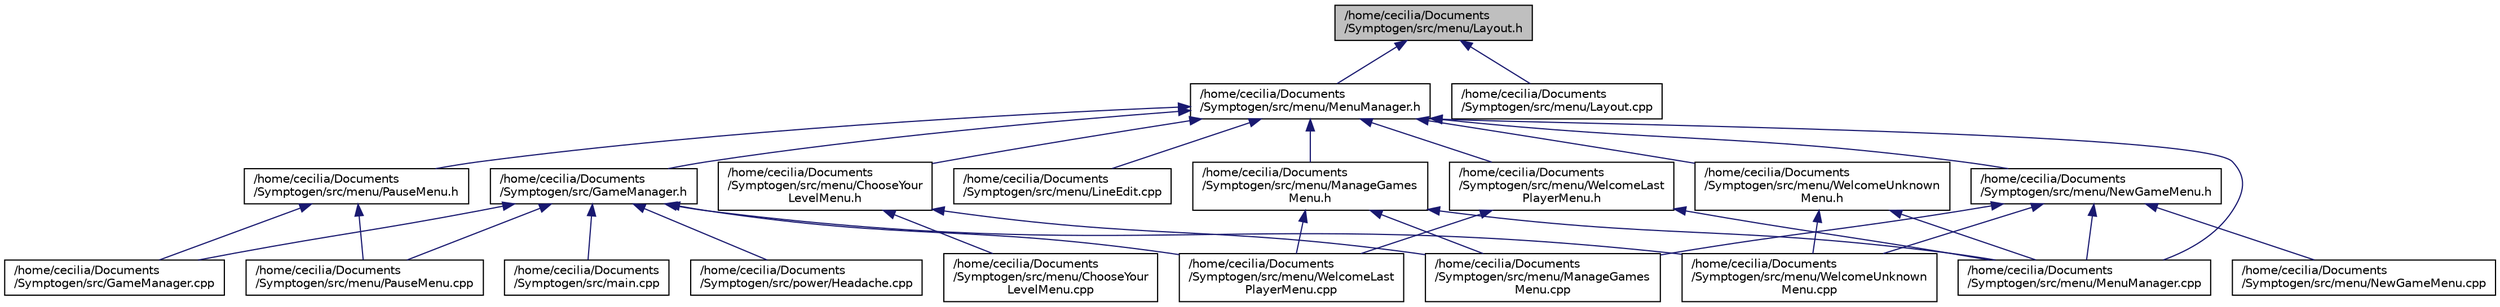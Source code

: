 digraph "/home/cecilia/Documents/Symptogen/src/menu/Layout.h"
{
  edge [fontname="Helvetica",fontsize="10",labelfontname="Helvetica",labelfontsize="10"];
  node [fontname="Helvetica",fontsize="10",shape=record];
  Node1 [label="/home/cecilia/Documents\l/Symptogen/src/menu/Layout.h",height=0.2,width=0.4,color="black", fillcolor="grey75", style="filled" fontcolor="black"];
  Node1 -> Node2 [dir="back",color="midnightblue",fontsize="10",style="solid"];
  Node2 [label="/home/cecilia/Documents\l/Symptogen/src/menu/MenuManager.h",height=0.2,width=0.4,color="black", fillcolor="white", style="filled",URL="$_menu_manager_8h.html"];
  Node2 -> Node3 [dir="back",color="midnightblue",fontsize="10",style="solid"];
  Node3 [label="/home/cecilia/Documents\l/Symptogen/src/GameManager.h",height=0.2,width=0.4,color="black", fillcolor="white", style="filled",URL="$_game_manager_8h.html"];
  Node3 -> Node4 [dir="back",color="midnightblue",fontsize="10",style="solid"];
  Node4 [label="/home/cecilia/Documents\l/Symptogen/src/GameManager.cpp",height=0.2,width=0.4,color="black", fillcolor="white", style="filled",URL="$_game_manager_8cpp.html"];
  Node3 -> Node5 [dir="back",color="midnightblue",fontsize="10",style="solid"];
  Node5 [label="/home/cecilia/Documents\l/Symptogen/src/main.cpp",height=0.2,width=0.4,color="black", fillcolor="white", style="filled",URL="$main_8cpp.html"];
  Node3 -> Node6 [dir="back",color="midnightblue",fontsize="10",style="solid"];
  Node6 [label="/home/cecilia/Documents\l/Symptogen/src/menu/PauseMenu.cpp",height=0.2,width=0.4,color="black", fillcolor="white", style="filled",URL="$_pause_menu_8cpp.html"];
  Node3 -> Node7 [dir="back",color="midnightblue",fontsize="10",style="solid"];
  Node7 [label="/home/cecilia/Documents\l/Symptogen/src/menu/WelcomeLast\lPlayerMenu.cpp",height=0.2,width=0.4,color="black", fillcolor="white", style="filled",URL="$_welcome_last_player_menu_8cpp.html"];
  Node3 -> Node8 [dir="back",color="midnightblue",fontsize="10",style="solid"];
  Node8 [label="/home/cecilia/Documents\l/Symptogen/src/menu/WelcomeUnknown\lMenu.cpp",height=0.2,width=0.4,color="black", fillcolor="white", style="filled",URL="$_welcome_unknown_menu_8cpp.html"];
  Node3 -> Node9 [dir="back",color="midnightblue",fontsize="10",style="solid"];
  Node9 [label="/home/cecilia/Documents\l/Symptogen/src/power/Headache.cpp",height=0.2,width=0.4,color="black", fillcolor="white", style="filled",URL="$_headache_8cpp.html"];
  Node2 -> Node10 [dir="back",color="midnightblue",fontsize="10",style="solid"];
  Node10 [label="/home/cecilia/Documents\l/Symptogen/src/menu/PauseMenu.h",height=0.2,width=0.4,color="black", fillcolor="white", style="filled",URL="$_pause_menu_8h.html"];
  Node10 -> Node4 [dir="back",color="midnightblue",fontsize="10",style="solid"];
  Node10 -> Node6 [dir="back",color="midnightblue",fontsize="10",style="solid"];
  Node2 -> Node11 [dir="back",color="midnightblue",fontsize="10",style="solid"];
  Node11 [label="/home/cecilia/Documents\l/Symptogen/src/menu/ChooseYour\lLevelMenu.h",height=0.2,width=0.4,color="black", fillcolor="white", style="filled",URL="$_choose_your_level_menu_8h.html"];
  Node11 -> Node12 [dir="back",color="midnightblue",fontsize="10",style="solid"];
  Node12 [label="/home/cecilia/Documents\l/Symptogen/src/menu/ChooseYour\lLevelMenu.cpp",height=0.2,width=0.4,color="black", fillcolor="white", style="filled",URL="$_choose_your_level_menu_8cpp.html"];
  Node11 -> Node13 [dir="back",color="midnightblue",fontsize="10",style="solid"];
  Node13 [label="/home/cecilia/Documents\l/Symptogen/src/menu/ManageGames\lMenu.cpp",height=0.2,width=0.4,color="black", fillcolor="white", style="filled",URL="$_manage_games_menu_8cpp.html"];
  Node2 -> Node14 [dir="back",color="midnightblue",fontsize="10",style="solid"];
  Node14 [label="/home/cecilia/Documents\l/Symptogen/src/menu/LineEdit.cpp",height=0.2,width=0.4,color="black", fillcolor="white", style="filled",URL="$_line_edit_8cpp.html"];
  Node2 -> Node15 [dir="back",color="midnightblue",fontsize="10",style="solid"];
  Node15 [label="/home/cecilia/Documents\l/Symptogen/src/menu/ManageGames\lMenu.h",height=0.2,width=0.4,color="black", fillcolor="white", style="filled",URL="$_manage_games_menu_8h.html"];
  Node15 -> Node13 [dir="back",color="midnightblue",fontsize="10",style="solid"];
  Node15 -> Node16 [dir="back",color="midnightblue",fontsize="10",style="solid"];
  Node16 [label="/home/cecilia/Documents\l/Symptogen/src/menu/MenuManager.cpp",height=0.2,width=0.4,color="black", fillcolor="white", style="filled",URL="$_menu_manager_8cpp.html"];
  Node15 -> Node7 [dir="back",color="midnightblue",fontsize="10",style="solid"];
  Node2 -> Node17 [dir="back",color="midnightblue",fontsize="10",style="solid"];
  Node17 [label="/home/cecilia/Documents\l/Symptogen/src/menu/NewGameMenu.h",height=0.2,width=0.4,color="black", fillcolor="white", style="filled",URL="$_new_game_menu_8h.html"];
  Node17 -> Node13 [dir="back",color="midnightblue",fontsize="10",style="solid"];
  Node17 -> Node16 [dir="back",color="midnightblue",fontsize="10",style="solid"];
  Node17 -> Node18 [dir="back",color="midnightblue",fontsize="10",style="solid"];
  Node18 [label="/home/cecilia/Documents\l/Symptogen/src/menu/NewGameMenu.cpp",height=0.2,width=0.4,color="black", fillcolor="white", style="filled",URL="$_new_game_menu_8cpp.html"];
  Node17 -> Node8 [dir="back",color="midnightblue",fontsize="10",style="solid"];
  Node2 -> Node16 [dir="back",color="midnightblue",fontsize="10",style="solid"];
  Node2 -> Node19 [dir="back",color="midnightblue",fontsize="10",style="solid"];
  Node19 [label="/home/cecilia/Documents\l/Symptogen/src/menu/WelcomeUnknown\lMenu.h",height=0.2,width=0.4,color="black", fillcolor="white", style="filled",URL="$_welcome_unknown_menu_8h.html"];
  Node19 -> Node16 [dir="back",color="midnightblue",fontsize="10",style="solid"];
  Node19 -> Node8 [dir="back",color="midnightblue",fontsize="10",style="solid"];
  Node2 -> Node20 [dir="back",color="midnightblue",fontsize="10",style="solid"];
  Node20 [label="/home/cecilia/Documents\l/Symptogen/src/menu/WelcomeLast\lPlayerMenu.h",height=0.2,width=0.4,color="black", fillcolor="white", style="filled",URL="$_welcome_last_player_menu_8h.html"];
  Node20 -> Node16 [dir="back",color="midnightblue",fontsize="10",style="solid"];
  Node20 -> Node7 [dir="back",color="midnightblue",fontsize="10",style="solid"];
  Node1 -> Node21 [dir="back",color="midnightblue",fontsize="10",style="solid"];
  Node21 [label="/home/cecilia/Documents\l/Symptogen/src/menu/Layout.cpp",height=0.2,width=0.4,color="black", fillcolor="white", style="filled",URL="$_layout_8cpp.html"];
}
